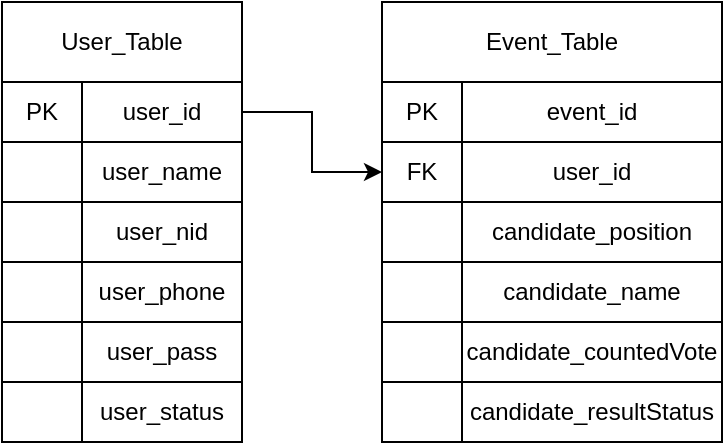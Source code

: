 <mxfile version="14.2.7" type="github"><diagram id="pgCAKZphIkVslwQj9zvW" name="Page-1"><mxGraphModel dx="596" dy="333" grid="1" gridSize="10" guides="1" tooltips="1" connect="1" arrows="1" fold="1" page="1" pageScale="1" pageWidth="850" pageHeight="1100" math="0" shadow="0"><root><mxCell id="0"/><mxCell id="1" parent="0"/><mxCell id="_pb97V10IB36nFRJmm5x-1" value="User_Table" style="rounded=0;whiteSpace=wrap;html=1;" vertex="1" parent="1"><mxGeometry x="140" y="360" width="120" height="40" as="geometry"/></mxCell><mxCell id="_pb97V10IB36nFRJmm5x-28" style="edgeStyle=orthogonalEdgeStyle;rounded=0;orthogonalLoop=1;jettySize=auto;html=1;exitX=1;exitY=0.5;exitDx=0;exitDy=0;entryX=0;entryY=0.5;entryDx=0;entryDy=0;" edge="1" parent="1" source="_pb97V10IB36nFRJmm5x-2" target="_pb97V10IB36nFRJmm5x-19"><mxGeometry relative="1" as="geometry"/></mxCell><mxCell id="_pb97V10IB36nFRJmm5x-2" value="user_id" style="rounded=0;whiteSpace=wrap;html=1;" vertex="1" parent="1"><mxGeometry x="180" y="400" width="80" height="30" as="geometry"/></mxCell><mxCell id="_pb97V10IB36nFRJmm5x-6" value="PK" style="rounded=0;whiteSpace=wrap;html=1;" vertex="1" parent="1"><mxGeometry x="140" y="400" width="40" height="30" as="geometry"/></mxCell><mxCell id="_pb97V10IB36nFRJmm5x-7" value="user_name" style="rounded=0;whiteSpace=wrap;html=1;" vertex="1" parent="1"><mxGeometry x="180" y="430" width="80" height="30" as="geometry"/></mxCell><mxCell id="_pb97V10IB36nFRJmm5x-8" value="" style="rounded=0;whiteSpace=wrap;html=1;" vertex="1" parent="1"><mxGeometry x="140" y="430" width="40" height="30" as="geometry"/></mxCell><mxCell id="_pb97V10IB36nFRJmm5x-9" value="user_nid" style="rounded=0;whiteSpace=wrap;html=1;" vertex="1" parent="1"><mxGeometry x="180" y="460" width="80" height="30" as="geometry"/></mxCell><mxCell id="_pb97V10IB36nFRJmm5x-10" value="" style="rounded=0;whiteSpace=wrap;html=1;" vertex="1" parent="1"><mxGeometry x="140" y="460" width="40" height="30" as="geometry"/></mxCell><mxCell id="_pb97V10IB36nFRJmm5x-11" value="user_phone" style="rounded=0;whiteSpace=wrap;html=1;" vertex="1" parent="1"><mxGeometry x="180" y="490" width="80" height="30" as="geometry"/></mxCell><mxCell id="_pb97V10IB36nFRJmm5x-12" value="" style="rounded=0;whiteSpace=wrap;html=1;" vertex="1" parent="1"><mxGeometry x="140" y="490" width="40" height="30" as="geometry"/></mxCell><mxCell id="_pb97V10IB36nFRJmm5x-13" value="user_pass" style="rounded=0;whiteSpace=wrap;html=1;" vertex="1" parent="1"><mxGeometry x="180" y="520" width="80" height="30" as="geometry"/></mxCell><mxCell id="_pb97V10IB36nFRJmm5x-14" value="" style="rounded=0;whiteSpace=wrap;html=1;" vertex="1" parent="1"><mxGeometry x="140" y="520" width="40" height="30" as="geometry"/></mxCell><mxCell id="_pb97V10IB36nFRJmm5x-15" value="Event_Table" style="rounded=0;whiteSpace=wrap;html=1;" vertex="1" parent="1"><mxGeometry x="330" y="360" width="170" height="40" as="geometry"/></mxCell><mxCell id="_pb97V10IB36nFRJmm5x-16" value="event_id" style="rounded=0;whiteSpace=wrap;html=1;" vertex="1" parent="1"><mxGeometry x="370" y="400" width="130" height="30" as="geometry"/></mxCell><mxCell id="_pb97V10IB36nFRJmm5x-17" value="PK" style="rounded=0;whiteSpace=wrap;html=1;" vertex="1" parent="1"><mxGeometry x="330" y="400" width="40" height="30" as="geometry"/></mxCell><mxCell id="_pb97V10IB36nFRJmm5x-18" value="user_id" style="rounded=0;whiteSpace=wrap;html=1;" vertex="1" parent="1"><mxGeometry x="370" y="430" width="130" height="30" as="geometry"/></mxCell><mxCell id="_pb97V10IB36nFRJmm5x-19" value="FK" style="rounded=0;whiteSpace=wrap;html=1;" vertex="1" parent="1"><mxGeometry x="330" y="430" width="40" height="30" as="geometry"/></mxCell><mxCell id="_pb97V10IB36nFRJmm5x-20" value="candidate_position" style="rounded=0;whiteSpace=wrap;html=1;" vertex="1" parent="1"><mxGeometry x="370" y="460" width="130" height="30" as="geometry"/></mxCell><mxCell id="_pb97V10IB36nFRJmm5x-21" value="" style="rounded=0;whiteSpace=wrap;html=1;" vertex="1" parent="1"><mxGeometry x="330" y="460" width="40" height="30" as="geometry"/></mxCell><mxCell id="_pb97V10IB36nFRJmm5x-22" value="candidate_name" style="rounded=0;whiteSpace=wrap;html=1;" vertex="1" parent="1"><mxGeometry x="370" y="490" width="130" height="30" as="geometry"/></mxCell><mxCell id="_pb97V10IB36nFRJmm5x-23" value="" style="rounded=0;whiteSpace=wrap;html=1;" vertex="1" parent="1"><mxGeometry x="330" y="490" width="40" height="30" as="geometry"/></mxCell><mxCell id="_pb97V10IB36nFRJmm5x-24" value="candidate_countedVote" style="rounded=0;whiteSpace=wrap;html=1;" vertex="1" parent="1"><mxGeometry x="370" y="520" width="130" height="30" as="geometry"/></mxCell><mxCell id="_pb97V10IB36nFRJmm5x-25" value="" style="rounded=0;whiteSpace=wrap;html=1;" vertex="1" parent="1"><mxGeometry x="330" y="520" width="40" height="30" as="geometry"/></mxCell><mxCell id="_pb97V10IB36nFRJmm5x-30" value="user_status" style="rounded=0;whiteSpace=wrap;html=1;" vertex="1" parent="1"><mxGeometry x="180" y="550" width="80" height="30" as="geometry"/></mxCell><mxCell id="_pb97V10IB36nFRJmm5x-31" value="" style="rounded=0;whiteSpace=wrap;html=1;" vertex="1" parent="1"><mxGeometry x="140" y="550" width="40" height="30" as="geometry"/></mxCell><mxCell id="_pb97V10IB36nFRJmm5x-32" value="candidate_resultStatus" style="rounded=0;whiteSpace=wrap;html=1;" vertex="1" parent="1"><mxGeometry x="370" y="550" width="130" height="30" as="geometry"/></mxCell><mxCell id="_pb97V10IB36nFRJmm5x-33" value="" style="rounded=0;whiteSpace=wrap;html=1;" vertex="1" parent="1"><mxGeometry x="330" y="550" width="40" height="30" as="geometry"/></mxCell></root></mxGraphModel></diagram></mxfile>